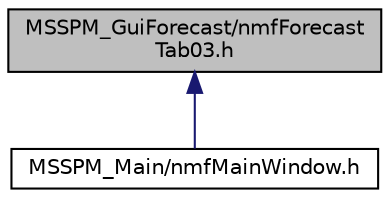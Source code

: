 digraph "MSSPM_GuiForecast/nmfForecastTab03.h"
{
 // LATEX_PDF_SIZE
  edge [fontname="Helvetica",fontsize="10",labelfontname="Helvetica",labelfontsize="10"];
  node [fontname="Helvetica",fontsize="10",shape=record];
  Node1 [label="MSSPM_GuiForecast/nmfForecast\lTab03.h",height=0.2,width=0.4,color="black", fillcolor="grey75", style="filled", fontcolor="black",tooltip="GUI definition for the nmfForecast_Tab3 Forecast Uncertainty Parameter Data class."];
  Node1 -> Node2 [dir="back",color="midnightblue",fontsize="10",style="solid",fontname="Helvetica"];
  Node2 [label="MSSPM_Main/nmfMainWindow.h",height=0.2,width=0.4,color="black", fillcolor="white", style="filled",URL="$nmf_main_window_8h.html",tooltip="GUI definition for the main nmfMainWindow MSSPM Application class."];
}
